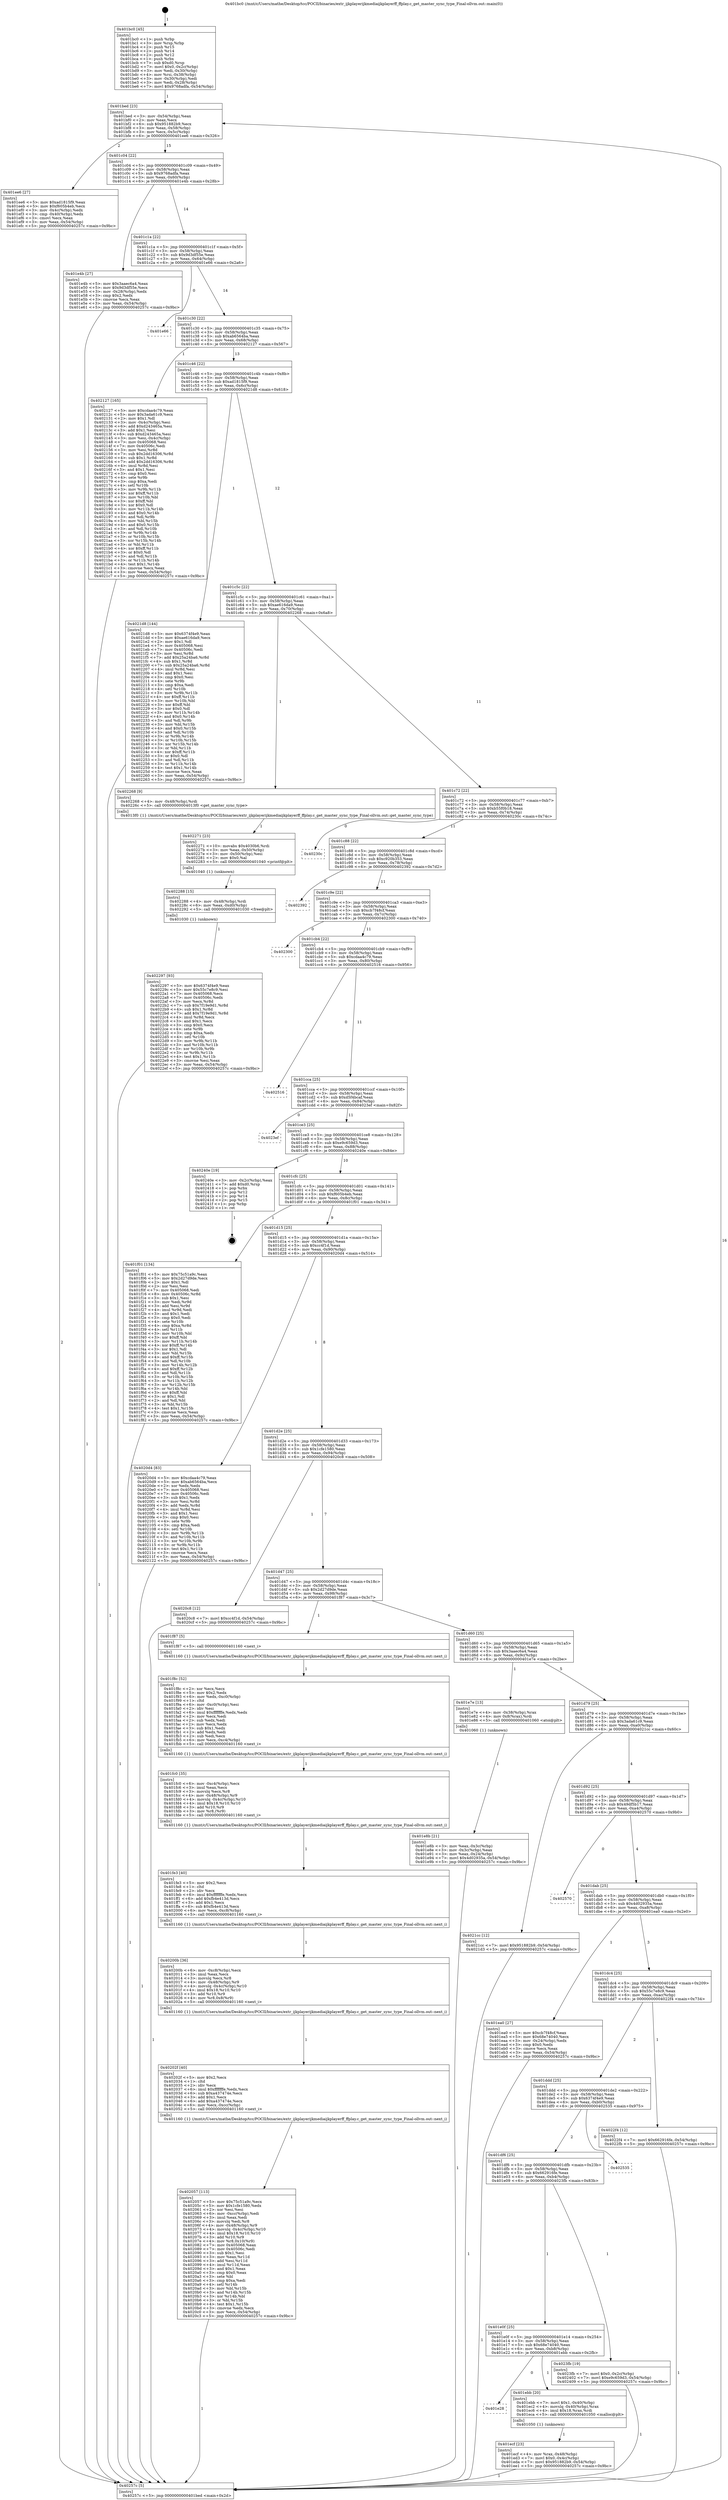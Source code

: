 digraph "0x401bc0" {
  label = "0x401bc0 (/mnt/c/Users/mathe/Desktop/tcc/POCII/binaries/extr_ijkplayerijkmediaijkplayerff_ffplay.c_get_master_sync_type_Final-ollvm.out::main(0))"
  labelloc = "t"
  node[shape=record]

  Entry [label="",width=0.3,height=0.3,shape=circle,fillcolor=black,style=filled]
  "0x401bed" [label="{
     0x401bed [23]\l
     | [instrs]\l
     &nbsp;&nbsp;0x401bed \<+3\>: mov -0x54(%rbp),%eax\l
     &nbsp;&nbsp;0x401bf0 \<+2\>: mov %eax,%ecx\l
     &nbsp;&nbsp;0x401bf2 \<+6\>: sub $0x951882b9,%ecx\l
     &nbsp;&nbsp;0x401bf8 \<+3\>: mov %eax,-0x58(%rbp)\l
     &nbsp;&nbsp;0x401bfb \<+3\>: mov %ecx,-0x5c(%rbp)\l
     &nbsp;&nbsp;0x401bfe \<+6\>: je 0000000000401ee6 \<main+0x326\>\l
  }"]
  "0x401ee6" [label="{
     0x401ee6 [27]\l
     | [instrs]\l
     &nbsp;&nbsp;0x401ee6 \<+5\>: mov $0xad1815f9,%eax\l
     &nbsp;&nbsp;0x401eeb \<+5\>: mov $0xf605b4eb,%ecx\l
     &nbsp;&nbsp;0x401ef0 \<+3\>: mov -0x4c(%rbp),%edx\l
     &nbsp;&nbsp;0x401ef3 \<+3\>: cmp -0x40(%rbp),%edx\l
     &nbsp;&nbsp;0x401ef6 \<+3\>: cmovl %ecx,%eax\l
     &nbsp;&nbsp;0x401ef9 \<+3\>: mov %eax,-0x54(%rbp)\l
     &nbsp;&nbsp;0x401efc \<+5\>: jmp 000000000040257c \<main+0x9bc\>\l
  }"]
  "0x401c04" [label="{
     0x401c04 [22]\l
     | [instrs]\l
     &nbsp;&nbsp;0x401c04 \<+5\>: jmp 0000000000401c09 \<main+0x49\>\l
     &nbsp;&nbsp;0x401c09 \<+3\>: mov -0x58(%rbp),%eax\l
     &nbsp;&nbsp;0x401c0c \<+5\>: sub $0x9768adfa,%eax\l
     &nbsp;&nbsp;0x401c11 \<+3\>: mov %eax,-0x60(%rbp)\l
     &nbsp;&nbsp;0x401c14 \<+6\>: je 0000000000401e4b \<main+0x28b\>\l
  }"]
  Exit [label="",width=0.3,height=0.3,shape=circle,fillcolor=black,style=filled,peripheries=2]
  "0x401e4b" [label="{
     0x401e4b [27]\l
     | [instrs]\l
     &nbsp;&nbsp;0x401e4b \<+5\>: mov $0x3aaec6a4,%eax\l
     &nbsp;&nbsp;0x401e50 \<+5\>: mov $0x9d3df55e,%ecx\l
     &nbsp;&nbsp;0x401e55 \<+3\>: mov -0x28(%rbp),%edx\l
     &nbsp;&nbsp;0x401e58 \<+3\>: cmp $0x2,%edx\l
     &nbsp;&nbsp;0x401e5b \<+3\>: cmovne %ecx,%eax\l
     &nbsp;&nbsp;0x401e5e \<+3\>: mov %eax,-0x54(%rbp)\l
     &nbsp;&nbsp;0x401e61 \<+5\>: jmp 000000000040257c \<main+0x9bc\>\l
  }"]
  "0x401c1a" [label="{
     0x401c1a [22]\l
     | [instrs]\l
     &nbsp;&nbsp;0x401c1a \<+5\>: jmp 0000000000401c1f \<main+0x5f\>\l
     &nbsp;&nbsp;0x401c1f \<+3\>: mov -0x58(%rbp),%eax\l
     &nbsp;&nbsp;0x401c22 \<+5\>: sub $0x9d3df55e,%eax\l
     &nbsp;&nbsp;0x401c27 \<+3\>: mov %eax,-0x64(%rbp)\l
     &nbsp;&nbsp;0x401c2a \<+6\>: je 0000000000401e66 \<main+0x2a6\>\l
  }"]
  "0x40257c" [label="{
     0x40257c [5]\l
     | [instrs]\l
     &nbsp;&nbsp;0x40257c \<+5\>: jmp 0000000000401bed \<main+0x2d\>\l
  }"]
  "0x401bc0" [label="{
     0x401bc0 [45]\l
     | [instrs]\l
     &nbsp;&nbsp;0x401bc0 \<+1\>: push %rbp\l
     &nbsp;&nbsp;0x401bc1 \<+3\>: mov %rsp,%rbp\l
     &nbsp;&nbsp;0x401bc4 \<+2\>: push %r15\l
     &nbsp;&nbsp;0x401bc6 \<+2\>: push %r14\l
     &nbsp;&nbsp;0x401bc8 \<+2\>: push %r12\l
     &nbsp;&nbsp;0x401bca \<+1\>: push %rbx\l
     &nbsp;&nbsp;0x401bcb \<+7\>: sub $0xd0,%rsp\l
     &nbsp;&nbsp;0x401bd2 \<+7\>: movl $0x0,-0x2c(%rbp)\l
     &nbsp;&nbsp;0x401bd9 \<+3\>: mov %edi,-0x30(%rbp)\l
     &nbsp;&nbsp;0x401bdc \<+4\>: mov %rsi,-0x38(%rbp)\l
     &nbsp;&nbsp;0x401be0 \<+3\>: mov -0x30(%rbp),%edi\l
     &nbsp;&nbsp;0x401be3 \<+3\>: mov %edi,-0x28(%rbp)\l
     &nbsp;&nbsp;0x401be6 \<+7\>: movl $0x9768adfa,-0x54(%rbp)\l
  }"]
  "0x402297" [label="{
     0x402297 [93]\l
     | [instrs]\l
     &nbsp;&nbsp;0x402297 \<+5\>: mov $0x6374f4e9,%eax\l
     &nbsp;&nbsp;0x40229c \<+5\>: mov $0x55c7e8c9,%esi\l
     &nbsp;&nbsp;0x4022a1 \<+7\>: mov 0x405068,%ecx\l
     &nbsp;&nbsp;0x4022a8 \<+7\>: mov 0x40506c,%edx\l
     &nbsp;&nbsp;0x4022af \<+3\>: mov %ecx,%r8d\l
     &nbsp;&nbsp;0x4022b2 \<+7\>: sub $0x7f19e9d1,%r8d\l
     &nbsp;&nbsp;0x4022b9 \<+4\>: sub $0x1,%r8d\l
     &nbsp;&nbsp;0x4022bd \<+7\>: add $0x7f19e9d1,%r8d\l
     &nbsp;&nbsp;0x4022c4 \<+4\>: imul %r8d,%ecx\l
     &nbsp;&nbsp;0x4022c8 \<+3\>: and $0x1,%ecx\l
     &nbsp;&nbsp;0x4022cb \<+3\>: cmp $0x0,%ecx\l
     &nbsp;&nbsp;0x4022ce \<+4\>: sete %r9b\l
     &nbsp;&nbsp;0x4022d2 \<+3\>: cmp $0xa,%edx\l
     &nbsp;&nbsp;0x4022d5 \<+4\>: setl %r10b\l
     &nbsp;&nbsp;0x4022d9 \<+3\>: mov %r9b,%r11b\l
     &nbsp;&nbsp;0x4022dc \<+3\>: and %r10b,%r11b\l
     &nbsp;&nbsp;0x4022df \<+3\>: xor %r10b,%r9b\l
     &nbsp;&nbsp;0x4022e2 \<+3\>: or %r9b,%r11b\l
     &nbsp;&nbsp;0x4022e5 \<+4\>: test $0x1,%r11b\l
     &nbsp;&nbsp;0x4022e9 \<+3\>: cmovne %esi,%eax\l
     &nbsp;&nbsp;0x4022ec \<+3\>: mov %eax,-0x54(%rbp)\l
     &nbsp;&nbsp;0x4022ef \<+5\>: jmp 000000000040257c \<main+0x9bc\>\l
  }"]
  "0x401e66" [label="{
     0x401e66\l
  }", style=dashed]
  "0x401c30" [label="{
     0x401c30 [22]\l
     | [instrs]\l
     &nbsp;&nbsp;0x401c30 \<+5\>: jmp 0000000000401c35 \<main+0x75\>\l
     &nbsp;&nbsp;0x401c35 \<+3\>: mov -0x58(%rbp),%eax\l
     &nbsp;&nbsp;0x401c38 \<+5\>: sub $0xab6564ba,%eax\l
     &nbsp;&nbsp;0x401c3d \<+3\>: mov %eax,-0x68(%rbp)\l
     &nbsp;&nbsp;0x401c40 \<+6\>: je 0000000000402127 \<main+0x567\>\l
  }"]
  "0x402288" [label="{
     0x402288 [15]\l
     | [instrs]\l
     &nbsp;&nbsp;0x402288 \<+4\>: mov -0x48(%rbp),%rdi\l
     &nbsp;&nbsp;0x40228c \<+6\>: mov %eax,-0xd0(%rbp)\l
     &nbsp;&nbsp;0x402292 \<+5\>: call 0000000000401030 \<free@plt\>\l
     | [calls]\l
     &nbsp;&nbsp;0x401030 \{1\} (unknown)\l
  }"]
  "0x402127" [label="{
     0x402127 [165]\l
     | [instrs]\l
     &nbsp;&nbsp;0x402127 \<+5\>: mov $0xcdaa4c79,%eax\l
     &nbsp;&nbsp;0x40212c \<+5\>: mov $0x3ada61c9,%ecx\l
     &nbsp;&nbsp;0x402131 \<+2\>: mov $0x1,%dl\l
     &nbsp;&nbsp;0x402133 \<+3\>: mov -0x4c(%rbp),%esi\l
     &nbsp;&nbsp;0x402136 \<+6\>: add $0xd243465a,%esi\l
     &nbsp;&nbsp;0x40213c \<+3\>: add $0x1,%esi\l
     &nbsp;&nbsp;0x40213f \<+6\>: sub $0xd243465a,%esi\l
     &nbsp;&nbsp;0x402145 \<+3\>: mov %esi,-0x4c(%rbp)\l
     &nbsp;&nbsp;0x402148 \<+7\>: mov 0x405068,%esi\l
     &nbsp;&nbsp;0x40214f \<+7\>: mov 0x40506c,%edi\l
     &nbsp;&nbsp;0x402156 \<+3\>: mov %esi,%r8d\l
     &nbsp;&nbsp;0x402159 \<+7\>: sub $0x2dd16306,%r8d\l
     &nbsp;&nbsp;0x402160 \<+4\>: sub $0x1,%r8d\l
     &nbsp;&nbsp;0x402164 \<+7\>: add $0x2dd16306,%r8d\l
     &nbsp;&nbsp;0x40216b \<+4\>: imul %r8d,%esi\l
     &nbsp;&nbsp;0x40216f \<+3\>: and $0x1,%esi\l
     &nbsp;&nbsp;0x402172 \<+3\>: cmp $0x0,%esi\l
     &nbsp;&nbsp;0x402175 \<+4\>: sete %r9b\l
     &nbsp;&nbsp;0x402179 \<+3\>: cmp $0xa,%edi\l
     &nbsp;&nbsp;0x40217c \<+4\>: setl %r10b\l
     &nbsp;&nbsp;0x402180 \<+3\>: mov %r9b,%r11b\l
     &nbsp;&nbsp;0x402183 \<+4\>: xor $0xff,%r11b\l
     &nbsp;&nbsp;0x402187 \<+3\>: mov %r10b,%bl\l
     &nbsp;&nbsp;0x40218a \<+3\>: xor $0xff,%bl\l
     &nbsp;&nbsp;0x40218d \<+3\>: xor $0x0,%dl\l
     &nbsp;&nbsp;0x402190 \<+3\>: mov %r11b,%r14b\l
     &nbsp;&nbsp;0x402193 \<+4\>: and $0x0,%r14b\l
     &nbsp;&nbsp;0x402197 \<+3\>: and %dl,%r9b\l
     &nbsp;&nbsp;0x40219a \<+3\>: mov %bl,%r15b\l
     &nbsp;&nbsp;0x40219d \<+4\>: and $0x0,%r15b\l
     &nbsp;&nbsp;0x4021a1 \<+3\>: and %dl,%r10b\l
     &nbsp;&nbsp;0x4021a4 \<+3\>: or %r9b,%r14b\l
     &nbsp;&nbsp;0x4021a7 \<+3\>: or %r10b,%r15b\l
     &nbsp;&nbsp;0x4021aa \<+3\>: xor %r15b,%r14b\l
     &nbsp;&nbsp;0x4021ad \<+3\>: or %bl,%r11b\l
     &nbsp;&nbsp;0x4021b0 \<+4\>: xor $0xff,%r11b\l
     &nbsp;&nbsp;0x4021b4 \<+3\>: or $0x0,%dl\l
     &nbsp;&nbsp;0x4021b7 \<+3\>: and %dl,%r11b\l
     &nbsp;&nbsp;0x4021ba \<+3\>: or %r11b,%r14b\l
     &nbsp;&nbsp;0x4021bd \<+4\>: test $0x1,%r14b\l
     &nbsp;&nbsp;0x4021c1 \<+3\>: cmovne %ecx,%eax\l
     &nbsp;&nbsp;0x4021c4 \<+3\>: mov %eax,-0x54(%rbp)\l
     &nbsp;&nbsp;0x4021c7 \<+5\>: jmp 000000000040257c \<main+0x9bc\>\l
  }"]
  "0x401c46" [label="{
     0x401c46 [22]\l
     | [instrs]\l
     &nbsp;&nbsp;0x401c46 \<+5\>: jmp 0000000000401c4b \<main+0x8b\>\l
     &nbsp;&nbsp;0x401c4b \<+3\>: mov -0x58(%rbp),%eax\l
     &nbsp;&nbsp;0x401c4e \<+5\>: sub $0xad1815f9,%eax\l
     &nbsp;&nbsp;0x401c53 \<+3\>: mov %eax,-0x6c(%rbp)\l
     &nbsp;&nbsp;0x401c56 \<+6\>: je 00000000004021d8 \<main+0x618\>\l
  }"]
  "0x402271" [label="{
     0x402271 [23]\l
     | [instrs]\l
     &nbsp;&nbsp;0x402271 \<+10\>: movabs $0x4030b6,%rdi\l
     &nbsp;&nbsp;0x40227b \<+3\>: mov %eax,-0x50(%rbp)\l
     &nbsp;&nbsp;0x40227e \<+3\>: mov -0x50(%rbp),%esi\l
     &nbsp;&nbsp;0x402281 \<+2\>: mov $0x0,%al\l
     &nbsp;&nbsp;0x402283 \<+5\>: call 0000000000401040 \<printf@plt\>\l
     | [calls]\l
     &nbsp;&nbsp;0x401040 \{1\} (unknown)\l
  }"]
  "0x4021d8" [label="{
     0x4021d8 [144]\l
     | [instrs]\l
     &nbsp;&nbsp;0x4021d8 \<+5\>: mov $0x6374f4e9,%eax\l
     &nbsp;&nbsp;0x4021dd \<+5\>: mov $0xae616da9,%ecx\l
     &nbsp;&nbsp;0x4021e2 \<+2\>: mov $0x1,%dl\l
     &nbsp;&nbsp;0x4021e4 \<+7\>: mov 0x405068,%esi\l
     &nbsp;&nbsp;0x4021eb \<+7\>: mov 0x40506c,%edi\l
     &nbsp;&nbsp;0x4021f2 \<+3\>: mov %esi,%r8d\l
     &nbsp;&nbsp;0x4021f5 \<+7\>: add $0x25a24ba6,%r8d\l
     &nbsp;&nbsp;0x4021fc \<+4\>: sub $0x1,%r8d\l
     &nbsp;&nbsp;0x402200 \<+7\>: sub $0x25a24ba6,%r8d\l
     &nbsp;&nbsp;0x402207 \<+4\>: imul %r8d,%esi\l
     &nbsp;&nbsp;0x40220b \<+3\>: and $0x1,%esi\l
     &nbsp;&nbsp;0x40220e \<+3\>: cmp $0x0,%esi\l
     &nbsp;&nbsp;0x402211 \<+4\>: sete %r9b\l
     &nbsp;&nbsp;0x402215 \<+3\>: cmp $0xa,%edi\l
     &nbsp;&nbsp;0x402218 \<+4\>: setl %r10b\l
     &nbsp;&nbsp;0x40221c \<+3\>: mov %r9b,%r11b\l
     &nbsp;&nbsp;0x40221f \<+4\>: xor $0xff,%r11b\l
     &nbsp;&nbsp;0x402223 \<+3\>: mov %r10b,%bl\l
     &nbsp;&nbsp;0x402226 \<+3\>: xor $0xff,%bl\l
     &nbsp;&nbsp;0x402229 \<+3\>: xor $0x0,%dl\l
     &nbsp;&nbsp;0x40222c \<+3\>: mov %r11b,%r14b\l
     &nbsp;&nbsp;0x40222f \<+4\>: and $0x0,%r14b\l
     &nbsp;&nbsp;0x402233 \<+3\>: and %dl,%r9b\l
     &nbsp;&nbsp;0x402236 \<+3\>: mov %bl,%r15b\l
     &nbsp;&nbsp;0x402239 \<+4\>: and $0x0,%r15b\l
     &nbsp;&nbsp;0x40223d \<+3\>: and %dl,%r10b\l
     &nbsp;&nbsp;0x402240 \<+3\>: or %r9b,%r14b\l
     &nbsp;&nbsp;0x402243 \<+3\>: or %r10b,%r15b\l
     &nbsp;&nbsp;0x402246 \<+3\>: xor %r15b,%r14b\l
     &nbsp;&nbsp;0x402249 \<+3\>: or %bl,%r11b\l
     &nbsp;&nbsp;0x40224c \<+4\>: xor $0xff,%r11b\l
     &nbsp;&nbsp;0x402250 \<+3\>: or $0x0,%dl\l
     &nbsp;&nbsp;0x402253 \<+3\>: and %dl,%r11b\l
     &nbsp;&nbsp;0x402256 \<+3\>: or %r11b,%r14b\l
     &nbsp;&nbsp;0x402259 \<+4\>: test $0x1,%r14b\l
     &nbsp;&nbsp;0x40225d \<+3\>: cmovne %ecx,%eax\l
     &nbsp;&nbsp;0x402260 \<+3\>: mov %eax,-0x54(%rbp)\l
     &nbsp;&nbsp;0x402263 \<+5\>: jmp 000000000040257c \<main+0x9bc\>\l
  }"]
  "0x401c5c" [label="{
     0x401c5c [22]\l
     | [instrs]\l
     &nbsp;&nbsp;0x401c5c \<+5\>: jmp 0000000000401c61 \<main+0xa1\>\l
     &nbsp;&nbsp;0x401c61 \<+3\>: mov -0x58(%rbp),%eax\l
     &nbsp;&nbsp;0x401c64 \<+5\>: sub $0xae616da9,%eax\l
     &nbsp;&nbsp;0x401c69 \<+3\>: mov %eax,-0x70(%rbp)\l
     &nbsp;&nbsp;0x401c6c \<+6\>: je 0000000000402268 \<main+0x6a8\>\l
  }"]
  "0x402057" [label="{
     0x402057 [113]\l
     | [instrs]\l
     &nbsp;&nbsp;0x402057 \<+5\>: mov $0x75c51a9c,%ecx\l
     &nbsp;&nbsp;0x40205c \<+5\>: mov $0x1cfe1580,%edx\l
     &nbsp;&nbsp;0x402061 \<+2\>: xor %esi,%esi\l
     &nbsp;&nbsp;0x402063 \<+6\>: mov -0xcc(%rbp),%edi\l
     &nbsp;&nbsp;0x402069 \<+3\>: imul %eax,%edi\l
     &nbsp;&nbsp;0x40206c \<+3\>: movslq %edi,%r8\l
     &nbsp;&nbsp;0x40206f \<+4\>: mov -0x48(%rbp),%r9\l
     &nbsp;&nbsp;0x402073 \<+4\>: movslq -0x4c(%rbp),%r10\l
     &nbsp;&nbsp;0x402077 \<+4\>: imul $0x18,%r10,%r10\l
     &nbsp;&nbsp;0x40207b \<+3\>: add %r10,%r9\l
     &nbsp;&nbsp;0x40207e \<+4\>: mov %r8,0x10(%r9)\l
     &nbsp;&nbsp;0x402082 \<+7\>: mov 0x405068,%eax\l
     &nbsp;&nbsp;0x402089 \<+7\>: mov 0x40506c,%edi\l
     &nbsp;&nbsp;0x402090 \<+3\>: sub $0x1,%esi\l
     &nbsp;&nbsp;0x402093 \<+3\>: mov %eax,%r11d\l
     &nbsp;&nbsp;0x402096 \<+3\>: add %esi,%r11d\l
     &nbsp;&nbsp;0x402099 \<+4\>: imul %r11d,%eax\l
     &nbsp;&nbsp;0x40209d \<+3\>: and $0x1,%eax\l
     &nbsp;&nbsp;0x4020a0 \<+3\>: cmp $0x0,%eax\l
     &nbsp;&nbsp;0x4020a3 \<+3\>: sete %bl\l
     &nbsp;&nbsp;0x4020a6 \<+3\>: cmp $0xa,%edi\l
     &nbsp;&nbsp;0x4020a9 \<+4\>: setl %r14b\l
     &nbsp;&nbsp;0x4020ad \<+3\>: mov %bl,%r15b\l
     &nbsp;&nbsp;0x4020b0 \<+3\>: and %r14b,%r15b\l
     &nbsp;&nbsp;0x4020b3 \<+3\>: xor %r14b,%bl\l
     &nbsp;&nbsp;0x4020b6 \<+3\>: or %bl,%r15b\l
     &nbsp;&nbsp;0x4020b9 \<+4\>: test $0x1,%r15b\l
     &nbsp;&nbsp;0x4020bd \<+3\>: cmovne %edx,%ecx\l
     &nbsp;&nbsp;0x4020c0 \<+3\>: mov %ecx,-0x54(%rbp)\l
     &nbsp;&nbsp;0x4020c3 \<+5\>: jmp 000000000040257c \<main+0x9bc\>\l
  }"]
  "0x402268" [label="{
     0x402268 [9]\l
     | [instrs]\l
     &nbsp;&nbsp;0x402268 \<+4\>: mov -0x48(%rbp),%rdi\l
     &nbsp;&nbsp;0x40226c \<+5\>: call 00000000004013f0 \<get_master_sync_type\>\l
     | [calls]\l
     &nbsp;&nbsp;0x4013f0 \{1\} (/mnt/c/Users/mathe/Desktop/tcc/POCII/binaries/extr_ijkplayerijkmediaijkplayerff_ffplay.c_get_master_sync_type_Final-ollvm.out::get_master_sync_type)\l
  }"]
  "0x401c72" [label="{
     0x401c72 [22]\l
     | [instrs]\l
     &nbsp;&nbsp;0x401c72 \<+5\>: jmp 0000000000401c77 \<main+0xb7\>\l
     &nbsp;&nbsp;0x401c77 \<+3\>: mov -0x58(%rbp),%eax\l
     &nbsp;&nbsp;0x401c7a \<+5\>: sub $0xb55f0b18,%eax\l
     &nbsp;&nbsp;0x401c7f \<+3\>: mov %eax,-0x74(%rbp)\l
     &nbsp;&nbsp;0x401c82 \<+6\>: je 000000000040230c \<main+0x74c\>\l
  }"]
  "0x40202f" [label="{
     0x40202f [40]\l
     | [instrs]\l
     &nbsp;&nbsp;0x40202f \<+5\>: mov $0x2,%ecx\l
     &nbsp;&nbsp;0x402034 \<+1\>: cltd\l
     &nbsp;&nbsp;0x402035 \<+2\>: idiv %ecx\l
     &nbsp;&nbsp;0x402037 \<+6\>: imul $0xfffffffe,%edx,%ecx\l
     &nbsp;&nbsp;0x40203d \<+6\>: sub $0xa437474e,%ecx\l
     &nbsp;&nbsp;0x402043 \<+3\>: add $0x1,%ecx\l
     &nbsp;&nbsp;0x402046 \<+6\>: add $0xa437474e,%ecx\l
     &nbsp;&nbsp;0x40204c \<+6\>: mov %ecx,-0xcc(%rbp)\l
     &nbsp;&nbsp;0x402052 \<+5\>: call 0000000000401160 \<next_i\>\l
     | [calls]\l
     &nbsp;&nbsp;0x401160 \{1\} (/mnt/c/Users/mathe/Desktop/tcc/POCII/binaries/extr_ijkplayerijkmediaijkplayerff_ffplay.c_get_master_sync_type_Final-ollvm.out::next_i)\l
  }"]
  "0x40230c" [label="{
     0x40230c\l
  }", style=dashed]
  "0x401c88" [label="{
     0x401c88 [22]\l
     | [instrs]\l
     &nbsp;&nbsp;0x401c88 \<+5\>: jmp 0000000000401c8d \<main+0xcd\>\l
     &nbsp;&nbsp;0x401c8d \<+3\>: mov -0x58(%rbp),%eax\l
     &nbsp;&nbsp;0x401c90 \<+5\>: sub $0xc920b353,%eax\l
     &nbsp;&nbsp;0x401c95 \<+3\>: mov %eax,-0x78(%rbp)\l
     &nbsp;&nbsp;0x401c98 \<+6\>: je 0000000000402392 \<main+0x7d2\>\l
  }"]
  "0x40200b" [label="{
     0x40200b [36]\l
     | [instrs]\l
     &nbsp;&nbsp;0x40200b \<+6\>: mov -0xc8(%rbp),%ecx\l
     &nbsp;&nbsp;0x402011 \<+3\>: imul %eax,%ecx\l
     &nbsp;&nbsp;0x402014 \<+3\>: movslq %ecx,%r8\l
     &nbsp;&nbsp;0x402017 \<+4\>: mov -0x48(%rbp),%r9\l
     &nbsp;&nbsp;0x40201b \<+4\>: movslq -0x4c(%rbp),%r10\l
     &nbsp;&nbsp;0x40201f \<+4\>: imul $0x18,%r10,%r10\l
     &nbsp;&nbsp;0x402023 \<+3\>: add %r10,%r9\l
     &nbsp;&nbsp;0x402026 \<+4\>: mov %r8,0x8(%r9)\l
     &nbsp;&nbsp;0x40202a \<+5\>: call 0000000000401160 \<next_i\>\l
     | [calls]\l
     &nbsp;&nbsp;0x401160 \{1\} (/mnt/c/Users/mathe/Desktop/tcc/POCII/binaries/extr_ijkplayerijkmediaijkplayerff_ffplay.c_get_master_sync_type_Final-ollvm.out::next_i)\l
  }"]
  "0x402392" [label="{
     0x402392\l
  }", style=dashed]
  "0x401c9e" [label="{
     0x401c9e [22]\l
     | [instrs]\l
     &nbsp;&nbsp;0x401c9e \<+5\>: jmp 0000000000401ca3 \<main+0xe3\>\l
     &nbsp;&nbsp;0x401ca3 \<+3\>: mov -0x58(%rbp),%eax\l
     &nbsp;&nbsp;0x401ca6 \<+5\>: sub $0xcb7f48cf,%eax\l
     &nbsp;&nbsp;0x401cab \<+3\>: mov %eax,-0x7c(%rbp)\l
     &nbsp;&nbsp;0x401cae \<+6\>: je 0000000000402300 \<main+0x740\>\l
  }"]
  "0x401fe3" [label="{
     0x401fe3 [40]\l
     | [instrs]\l
     &nbsp;&nbsp;0x401fe3 \<+5\>: mov $0x2,%ecx\l
     &nbsp;&nbsp;0x401fe8 \<+1\>: cltd\l
     &nbsp;&nbsp;0x401fe9 \<+2\>: idiv %ecx\l
     &nbsp;&nbsp;0x401feb \<+6\>: imul $0xfffffffe,%edx,%ecx\l
     &nbsp;&nbsp;0x401ff1 \<+6\>: add $0xfb4e413d,%ecx\l
     &nbsp;&nbsp;0x401ff7 \<+3\>: add $0x1,%ecx\l
     &nbsp;&nbsp;0x401ffa \<+6\>: sub $0xfb4e413d,%ecx\l
     &nbsp;&nbsp;0x402000 \<+6\>: mov %ecx,-0xc8(%rbp)\l
     &nbsp;&nbsp;0x402006 \<+5\>: call 0000000000401160 \<next_i\>\l
     | [calls]\l
     &nbsp;&nbsp;0x401160 \{1\} (/mnt/c/Users/mathe/Desktop/tcc/POCII/binaries/extr_ijkplayerijkmediaijkplayerff_ffplay.c_get_master_sync_type_Final-ollvm.out::next_i)\l
  }"]
  "0x402300" [label="{
     0x402300\l
  }", style=dashed]
  "0x401cb4" [label="{
     0x401cb4 [22]\l
     | [instrs]\l
     &nbsp;&nbsp;0x401cb4 \<+5\>: jmp 0000000000401cb9 \<main+0xf9\>\l
     &nbsp;&nbsp;0x401cb9 \<+3\>: mov -0x58(%rbp),%eax\l
     &nbsp;&nbsp;0x401cbc \<+5\>: sub $0xcdaa4c79,%eax\l
     &nbsp;&nbsp;0x401cc1 \<+3\>: mov %eax,-0x80(%rbp)\l
     &nbsp;&nbsp;0x401cc4 \<+6\>: je 0000000000402516 \<main+0x956\>\l
  }"]
  "0x401fc0" [label="{
     0x401fc0 [35]\l
     | [instrs]\l
     &nbsp;&nbsp;0x401fc0 \<+6\>: mov -0xc4(%rbp),%ecx\l
     &nbsp;&nbsp;0x401fc6 \<+3\>: imul %eax,%ecx\l
     &nbsp;&nbsp;0x401fc9 \<+3\>: movslq %ecx,%r8\l
     &nbsp;&nbsp;0x401fcc \<+4\>: mov -0x48(%rbp),%r9\l
     &nbsp;&nbsp;0x401fd0 \<+4\>: movslq -0x4c(%rbp),%r10\l
     &nbsp;&nbsp;0x401fd4 \<+4\>: imul $0x18,%r10,%r10\l
     &nbsp;&nbsp;0x401fd8 \<+3\>: add %r10,%r9\l
     &nbsp;&nbsp;0x401fdb \<+3\>: mov %r8,(%r9)\l
     &nbsp;&nbsp;0x401fde \<+5\>: call 0000000000401160 \<next_i\>\l
     | [calls]\l
     &nbsp;&nbsp;0x401160 \{1\} (/mnt/c/Users/mathe/Desktop/tcc/POCII/binaries/extr_ijkplayerijkmediaijkplayerff_ffplay.c_get_master_sync_type_Final-ollvm.out::next_i)\l
  }"]
  "0x402516" [label="{
     0x402516\l
  }", style=dashed]
  "0x401cca" [label="{
     0x401cca [25]\l
     | [instrs]\l
     &nbsp;&nbsp;0x401cca \<+5\>: jmp 0000000000401ccf \<main+0x10f\>\l
     &nbsp;&nbsp;0x401ccf \<+3\>: mov -0x58(%rbp),%eax\l
     &nbsp;&nbsp;0x401cd2 \<+5\>: sub $0xd5f4bcaf,%eax\l
     &nbsp;&nbsp;0x401cd7 \<+6\>: mov %eax,-0x84(%rbp)\l
     &nbsp;&nbsp;0x401cdd \<+6\>: je 00000000004023ef \<main+0x82f\>\l
  }"]
  "0x401f8c" [label="{
     0x401f8c [52]\l
     | [instrs]\l
     &nbsp;&nbsp;0x401f8c \<+2\>: xor %ecx,%ecx\l
     &nbsp;&nbsp;0x401f8e \<+5\>: mov $0x2,%edx\l
     &nbsp;&nbsp;0x401f93 \<+6\>: mov %edx,-0xc0(%rbp)\l
     &nbsp;&nbsp;0x401f99 \<+1\>: cltd\l
     &nbsp;&nbsp;0x401f9a \<+6\>: mov -0xc0(%rbp),%esi\l
     &nbsp;&nbsp;0x401fa0 \<+2\>: idiv %esi\l
     &nbsp;&nbsp;0x401fa2 \<+6\>: imul $0xfffffffe,%edx,%edx\l
     &nbsp;&nbsp;0x401fa8 \<+2\>: mov %ecx,%edi\l
     &nbsp;&nbsp;0x401faa \<+2\>: sub %edx,%edi\l
     &nbsp;&nbsp;0x401fac \<+2\>: mov %ecx,%edx\l
     &nbsp;&nbsp;0x401fae \<+3\>: sub $0x1,%edx\l
     &nbsp;&nbsp;0x401fb1 \<+2\>: add %edx,%edi\l
     &nbsp;&nbsp;0x401fb3 \<+2\>: sub %edi,%ecx\l
     &nbsp;&nbsp;0x401fb5 \<+6\>: mov %ecx,-0xc4(%rbp)\l
     &nbsp;&nbsp;0x401fbb \<+5\>: call 0000000000401160 \<next_i\>\l
     | [calls]\l
     &nbsp;&nbsp;0x401160 \{1\} (/mnt/c/Users/mathe/Desktop/tcc/POCII/binaries/extr_ijkplayerijkmediaijkplayerff_ffplay.c_get_master_sync_type_Final-ollvm.out::next_i)\l
  }"]
  "0x4023ef" [label="{
     0x4023ef\l
  }", style=dashed]
  "0x401ce3" [label="{
     0x401ce3 [25]\l
     | [instrs]\l
     &nbsp;&nbsp;0x401ce3 \<+5\>: jmp 0000000000401ce8 \<main+0x128\>\l
     &nbsp;&nbsp;0x401ce8 \<+3\>: mov -0x58(%rbp),%eax\l
     &nbsp;&nbsp;0x401ceb \<+5\>: sub $0xe9c659d3,%eax\l
     &nbsp;&nbsp;0x401cf0 \<+6\>: mov %eax,-0x88(%rbp)\l
     &nbsp;&nbsp;0x401cf6 \<+6\>: je 000000000040240e \<main+0x84e\>\l
  }"]
  "0x401ecf" [label="{
     0x401ecf [23]\l
     | [instrs]\l
     &nbsp;&nbsp;0x401ecf \<+4\>: mov %rax,-0x48(%rbp)\l
     &nbsp;&nbsp;0x401ed3 \<+7\>: movl $0x0,-0x4c(%rbp)\l
     &nbsp;&nbsp;0x401eda \<+7\>: movl $0x951882b9,-0x54(%rbp)\l
     &nbsp;&nbsp;0x401ee1 \<+5\>: jmp 000000000040257c \<main+0x9bc\>\l
  }"]
  "0x40240e" [label="{
     0x40240e [19]\l
     | [instrs]\l
     &nbsp;&nbsp;0x40240e \<+3\>: mov -0x2c(%rbp),%eax\l
     &nbsp;&nbsp;0x402411 \<+7\>: add $0xd0,%rsp\l
     &nbsp;&nbsp;0x402418 \<+1\>: pop %rbx\l
     &nbsp;&nbsp;0x402419 \<+2\>: pop %r12\l
     &nbsp;&nbsp;0x40241b \<+2\>: pop %r14\l
     &nbsp;&nbsp;0x40241d \<+2\>: pop %r15\l
     &nbsp;&nbsp;0x40241f \<+1\>: pop %rbp\l
     &nbsp;&nbsp;0x402420 \<+1\>: ret\l
  }"]
  "0x401cfc" [label="{
     0x401cfc [25]\l
     | [instrs]\l
     &nbsp;&nbsp;0x401cfc \<+5\>: jmp 0000000000401d01 \<main+0x141\>\l
     &nbsp;&nbsp;0x401d01 \<+3\>: mov -0x58(%rbp),%eax\l
     &nbsp;&nbsp;0x401d04 \<+5\>: sub $0xf605b4eb,%eax\l
     &nbsp;&nbsp;0x401d09 \<+6\>: mov %eax,-0x8c(%rbp)\l
     &nbsp;&nbsp;0x401d0f \<+6\>: je 0000000000401f01 \<main+0x341\>\l
  }"]
  "0x401e28" [label="{
     0x401e28\l
  }", style=dashed]
  "0x401f01" [label="{
     0x401f01 [134]\l
     | [instrs]\l
     &nbsp;&nbsp;0x401f01 \<+5\>: mov $0x75c51a9c,%eax\l
     &nbsp;&nbsp;0x401f06 \<+5\>: mov $0x2d27d9de,%ecx\l
     &nbsp;&nbsp;0x401f0b \<+2\>: mov $0x1,%dl\l
     &nbsp;&nbsp;0x401f0d \<+2\>: xor %esi,%esi\l
     &nbsp;&nbsp;0x401f0f \<+7\>: mov 0x405068,%edi\l
     &nbsp;&nbsp;0x401f16 \<+8\>: mov 0x40506c,%r8d\l
     &nbsp;&nbsp;0x401f1e \<+3\>: sub $0x1,%esi\l
     &nbsp;&nbsp;0x401f21 \<+3\>: mov %edi,%r9d\l
     &nbsp;&nbsp;0x401f24 \<+3\>: add %esi,%r9d\l
     &nbsp;&nbsp;0x401f27 \<+4\>: imul %r9d,%edi\l
     &nbsp;&nbsp;0x401f2b \<+3\>: and $0x1,%edi\l
     &nbsp;&nbsp;0x401f2e \<+3\>: cmp $0x0,%edi\l
     &nbsp;&nbsp;0x401f31 \<+4\>: sete %r10b\l
     &nbsp;&nbsp;0x401f35 \<+4\>: cmp $0xa,%r8d\l
     &nbsp;&nbsp;0x401f39 \<+4\>: setl %r11b\l
     &nbsp;&nbsp;0x401f3d \<+3\>: mov %r10b,%bl\l
     &nbsp;&nbsp;0x401f40 \<+3\>: xor $0xff,%bl\l
     &nbsp;&nbsp;0x401f43 \<+3\>: mov %r11b,%r14b\l
     &nbsp;&nbsp;0x401f46 \<+4\>: xor $0xff,%r14b\l
     &nbsp;&nbsp;0x401f4a \<+3\>: xor $0x1,%dl\l
     &nbsp;&nbsp;0x401f4d \<+3\>: mov %bl,%r15b\l
     &nbsp;&nbsp;0x401f50 \<+4\>: and $0xff,%r15b\l
     &nbsp;&nbsp;0x401f54 \<+3\>: and %dl,%r10b\l
     &nbsp;&nbsp;0x401f57 \<+3\>: mov %r14b,%r12b\l
     &nbsp;&nbsp;0x401f5a \<+4\>: and $0xff,%r12b\l
     &nbsp;&nbsp;0x401f5e \<+3\>: and %dl,%r11b\l
     &nbsp;&nbsp;0x401f61 \<+3\>: or %r10b,%r15b\l
     &nbsp;&nbsp;0x401f64 \<+3\>: or %r11b,%r12b\l
     &nbsp;&nbsp;0x401f67 \<+3\>: xor %r12b,%r15b\l
     &nbsp;&nbsp;0x401f6a \<+3\>: or %r14b,%bl\l
     &nbsp;&nbsp;0x401f6d \<+3\>: xor $0xff,%bl\l
     &nbsp;&nbsp;0x401f70 \<+3\>: or $0x1,%dl\l
     &nbsp;&nbsp;0x401f73 \<+2\>: and %dl,%bl\l
     &nbsp;&nbsp;0x401f75 \<+3\>: or %bl,%r15b\l
     &nbsp;&nbsp;0x401f78 \<+4\>: test $0x1,%r15b\l
     &nbsp;&nbsp;0x401f7c \<+3\>: cmovne %ecx,%eax\l
     &nbsp;&nbsp;0x401f7f \<+3\>: mov %eax,-0x54(%rbp)\l
     &nbsp;&nbsp;0x401f82 \<+5\>: jmp 000000000040257c \<main+0x9bc\>\l
  }"]
  "0x401d15" [label="{
     0x401d15 [25]\l
     | [instrs]\l
     &nbsp;&nbsp;0x401d15 \<+5\>: jmp 0000000000401d1a \<main+0x15a\>\l
     &nbsp;&nbsp;0x401d1a \<+3\>: mov -0x58(%rbp),%eax\l
     &nbsp;&nbsp;0x401d1d \<+5\>: sub $0xcc4f1d,%eax\l
     &nbsp;&nbsp;0x401d22 \<+6\>: mov %eax,-0x90(%rbp)\l
     &nbsp;&nbsp;0x401d28 \<+6\>: je 00000000004020d4 \<main+0x514\>\l
  }"]
  "0x401ebb" [label="{
     0x401ebb [20]\l
     | [instrs]\l
     &nbsp;&nbsp;0x401ebb \<+7\>: movl $0x1,-0x40(%rbp)\l
     &nbsp;&nbsp;0x401ec2 \<+4\>: movslq -0x40(%rbp),%rax\l
     &nbsp;&nbsp;0x401ec6 \<+4\>: imul $0x18,%rax,%rdi\l
     &nbsp;&nbsp;0x401eca \<+5\>: call 0000000000401050 \<malloc@plt\>\l
     | [calls]\l
     &nbsp;&nbsp;0x401050 \{1\} (unknown)\l
  }"]
  "0x4020d4" [label="{
     0x4020d4 [83]\l
     | [instrs]\l
     &nbsp;&nbsp;0x4020d4 \<+5\>: mov $0xcdaa4c79,%eax\l
     &nbsp;&nbsp;0x4020d9 \<+5\>: mov $0xab6564ba,%ecx\l
     &nbsp;&nbsp;0x4020de \<+2\>: xor %edx,%edx\l
     &nbsp;&nbsp;0x4020e0 \<+7\>: mov 0x405068,%esi\l
     &nbsp;&nbsp;0x4020e7 \<+7\>: mov 0x40506c,%edi\l
     &nbsp;&nbsp;0x4020ee \<+3\>: sub $0x1,%edx\l
     &nbsp;&nbsp;0x4020f1 \<+3\>: mov %esi,%r8d\l
     &nbsp;&nbsp;0x4020f4 \<+3\>: add %edx,%r8d\l
     &nbsp;&nbsp;0x4020f7 \<+4\>: imul %r8d,%esi\l
     &nbsp;&nbsp;0x4020fb \<+3\>: and $0x1,%esi\l
     &nbsp;&nbsp;0x4020fe \<+3\>: cmp $0x0,%esi\l
     &nbsp;&nbsp;0x402101 \<+4\>: sete %r9b\l
     &nbsp;&nbsp;0x402105 \<+3\>: cmp $0xa,%edi\l
     &nbsp;&nbsp;0x402108 \<+4\>: setl %r10b\l
     &nbsp;&nbsp;0x40210c \<+3\>: mov %r9b,%r11b\l
     &nbsp;&nbsp;0x40210f \<+3\>: and %r10b,%r11b\l
     &nbsp;&nbsp;0x402112 \<+3\>: xor %r10b,%r9b\l
     &nbsp;&nbsp;0x402115 \<+3\>: or %r9b,%r11b\l
     &nbsp;&nbsp;0x402118 \<+4\>: test $0x1,%r11b\l
     &nbsp;&nbsp;0x40211c \<+3\>: cmovne %ecx,%eax\l
     &nbsp;&nbsp;0x40211f \<+3\>: mov %eax,-0x54(%rbp)\l
     &nbsp;&nbsp;0x402122 \<+5\>: jmp 000000000040257c \<main+0x9bc\>\l
  }"]
  "0x401d2e" [label="{
     0x401d2e [25]\l
     | [instrs]\l
     &nbsp;&nbsp;0x401d2e \<+5\>: jmp 0000000000401d33 \<main+0x173\>\l
     &nbsp;&nbsp;0x401d33 \<+3\>: mov -0x58(%rbp),%eax\l
     &nbsp;&nbsp;0x401d36 \<+5\>: sub $0x1cfe1580,%eax\l
     &nbsp;&nbsp;0x401d3b \<+6\>: mov %eax,-0x94(%rbp)\l
     &nbsp;&nbsp;0x401d41 \<+6\>: je 00000000004020c8 \<main+0x508\>\l
  }"]
  "0x401e0f" [label="{
     0x401e0f [25]\l
     | [instrs]\l
     &nbsp;&nbsp;0x401e0f \<+5\>: jmp 0000000000401e14 \<main+0x254\>\l
     &nbsp;&nbsp;0x401e14 \<+3\>: mov -0x58(%rbp),%eax\l
     &nbsp;&nbsp;0x401e17 \<+5\>: sub $0x68e74040,%eax\l
     &nbsp;&nbsp;0x401e1c \<+6\>: mov %eax,-0xb8(%rbp)\l
     &nbsp;&nbsp;0x401e22 \<+6\>: je 0000000000401ebb \<main+0x2fb\>\l
  }"]
  "0x4020c8" [label="{
     0x4020c8 [12]\l
     | [instrs]\l
     &nbsp;&nbsp;0x4020c8 \<+7\>: movl $0xcc4f1d,-0x54(%rbp)\l
     &nbsp;&nbsp;0x4020cf \<+5\>: jmp 000000000040257c \<main+0x9bc\>\l
  }"]
  "0x401d47" [label="{
     0x401d47 [25]\l
     | [instrs]\l
     &nbsp;&nbsp;0x401d47 \<+5\>: jmp 0000000000401d4c \<main+0x18c\>\l
     &nbsp;&nbsp;0x401d4c \<+3\>: mov -0x58(%rbp),%eax\l
     &nbsp;&nbsp;0x401d4f \<+5\>: sub $0x2d27d9de,%eax\l
     &nbsp;&nbsp;0x401d54 \<+6\>: mov %eax,-0x98(%rbp)\l
     &nbsp;&nbsp;0x401d5a \<+6\>: je 0000000000401f87 \<main+0x3c7\>\l
  }"]
  "0x4023fb" [label="{
     0x4023fb [19]\l
     | [instrs]\l
     &nbsp;&nbsp;0x4023fb \<+7\>: movl $0x0,-0x2c(%rbp)\l
     &nbsp;&nbsp;0x402402 \<+7\>: movl $0xe9c659d3,-0x54(%rbp)\l
     &nbsp;&nbsp;0x402409 \<+5\>: jmp 000000000040257c \<main+0x9bc\>\l
  }"]
  "0x401f87" [label="{
     0x401f87 [5]\l
     | [instrs]\l
     &nbsp;&nbsp;0x401f87 \<+5\>: call 0000000000401160 \<next_i\>\l
     | [calls]\l
     &nbsp;&nbsp;0x401160 \{1\} (/mnt/c/Users/mathe/Desktop/tcc/POCII/binaries/extr_ijkplayerijkmediaijkplayerff_ffplay.c_get_master_sync_type_Final-ollvm.out::next_i)\l
  }"]
  "0x401d60" [label="{
     0x401d60 [25]\l
     | [instrs]\l
     &nbsp;&nbsp;0x401d60 \<+5\>: jmp 0000000000401d65 \<main+0x1a5\>\l
     &nbsp;&nbsp;0x401d65 \<+3\>: mov -0x58(%rbp),%eax\l
     &nbsp;&nbsp;0x401d68 \<+5\>: sub $0x3aaec6a4,%eax\l
     &nbsp;&nbsp;0x401d6d \<+6\>: mov %eax,-0x9c(%rbp)\l
     &nbsp;&nbsp;0x401d73 \<+6\>: je 0000000000401e7e \<main+0x2be\>\l
  }"]
  "0x401df6" [label="{
     0x401df6 [25]\l
     | [instrs]\l
     &nbsp;&nbsp;0x401df6 \<+5\>: jmp 0000000000401dfb \<main+0x23b\>\l
     &nbsp;&nbsp;0x401dfb \<+3\>: mov -0x58(%rbp),%eax\l
     &nbsp;&nbsp;0x401dfe \<+5\>: sub $0x662916fe,%eax\l
     &nbsp;&nbsp;0x401e03 \<+6\>: mov %eax,-0xb4(%rbp)\l
     &nbsp;&nbsp;0x401e09 \<+6\>: je 00000000004023fb \<main+0x83b\>\l
  }"]
  "0x401e7e" [label="{
     0x401e7e [13]\l
     | [instrs]\l
     &nbsp;&nbsp;0x401e7e \<+4\>: mov -0x38(%rbp),%rax\l
     &nbsp;&nbsp;0x401e82 \<+4\>: mov 0x8(%rax),%rdi\l
     &nbsp;&nbsp;0x401e86 \<+5\>: call 0000000000401060 \<atoi@plt\>\l
     | [calls]\l
     &nbsp;&nbsp;0x401060 \{1\} (unknown)\l
  }"]
  "0x401d79" [label="{
     0x401d79 [25]\l
     | [instrs]\l
     &nbsp;&nbsp;0x401d79 \<+5\>: jmp 0000000000401d7e \<main+0x1be\>\l
     &nbsp;&nbsp;0x401d7e \<+3\>: mov -0x58(%rbp),%eax\l
     &nbsp;&nbsp;0x401d81 \<+5\>: sub $0x3ada61c9,%eax\l
     &nbsp;&nbsp;0x401d86 \<+6\>: mov %eax,-0xa0(%rbp)\l
     &nbsp;&nbsp;0x401d8c \<+6\>: je 00000000004021cc \<main+0x60c\>\l
  }"]
  "0x401e8b" [label="{
     0x401e8b [21]\l
     | [instrs]\l
     &nbsp;&nbsp;0x401e8b \<+3\>: mov %eax,-0x3c(%rbp)\l
     &nbsp;&nbsp;0x401e8e \<+3\>: mov -0x3c(%rbp),%eax\l
     &nbsp;&nbsp;0x401e91 \<+3\>: mov %eax,-0x24(%rbp)\l
     &nbsp;&nbsp;0x401e94 \<+7\>: movl $0x4d02935a,-0x54(%rbp)\l
     &nbsp;&nbsp;0x401e9b \<+5\>: jmp 000000000040257c \<main+0x9bc\>\l
  }"]
  "0x402535" [label="{
     0x402535\l
  }", style=dashed]
  "0x4021cc" [label="{
     0x4021cc [12]\l
     | [instrs]\l
     &nbsp;&nbsp;0x4021cc \<+7\>: movl $0x951882b9,-0x54(%rbp)\l
     &nbsp;&nbsp;0x4021d3 \<+5\>: jmp 000000000040257c \<main+0x9bc\>\l
  }"]
  "0x401d92" [label="{
     0x401d92 [25]\l
     | [instrs]\l
     &nbsp;&nbsp;0x401d92 \<+5\>: jmp 0000000000401d97 \<main+0x1d7\>\l
     &nbsp;&nbsp;0x401d97 \<+3\>: mov -0x58(%rbp),%eax\l
     &nbsp;&nbsp;0x401d9a \<+5\>: sub $0x49df5b17,%eax\l
     &nbsp;&nbsp;0x401d9f \<+6\>: mov %eax,-0xa4(%rbp)\l
     &nbsp;&nbsp;0x401da5 \<+6\>: je 0000000000402570 \<main+0x9b0\>\l
  }"]
  "0x401ddd" [label="{
     0x401ddd [25]\l
     | [instrs]\l
     &nbsp;&nbsp;0x401ddd \<+5\>: jmp 0000000000401de2 \<main+0x222\>\l
     &nbsp;&nbsp;0x401de2 \<+3\>: mov -0x58(%rbp),%eax\l
     &nbsp;&nbsp;0x401de5 \<+5\>: sub $0x6374f4e9,%eax\l
     &nbsp;&nbsp;0x401dea \<+6\>: mov %eax,-0xb0(%rbp)\l
     &nbsp;&nbsp;0x401df0 \<+6\>: je 0000000000402535 \<main+0x975\>\l
  }"]
  "0x402570" [label="{
     0x402570\l
  }", style=dashed]
  "0x401dab" [label="{
     0x401dab [25]\l
     | [instrs]\l
     &nbsp;&nbsp;0x401dab \<+5\>: jmp 0000000000401db0 \<main+0x1f0\>\l
     &nbsp;&nbsp;0x401db0 \<+3\>: mov -0x58(%rbp),%eax\l
     &nbsp;&nbsp;0x401db3 \<+5\>: sub $0x4d02935a,%eax\l
     &nbsp;&nbsp;0x401db8 \<+6\>: mov %eax,-0xa8(%rbp)\l
     &nbsp;&nbsp;0x401dbe \<+6\>: je 0000000000401ea0 \<main+0x2e0\>\l
  }"]
  "0x4022f4" [label="{
     0x4022f4 [12]\l
     | [instrs]\l
     &nbsp;&nbsp;0x4022f4 \<+7\>: movl $0x662916fe,-0x54(%rbp)\l
     &nbsp;&nbsp;0x4022fb \<+5\>: jmp 000000000040257c \<main+0x9bc\>\l
  }"]
  "0x401ea0" [label="{
     0x401ea0 [27]\l
     | [instrs]\l
     &nbsp;&nbsp;0x401ea0 \<+5\>: mov $0xcb7f48cf,%eax\l
     &nbsp;&nbsp;0x401ea5 \<+5\>: mov $0x68e74040,%ecx\l
     &nbsp;&nbsp;0x401eaa \<+3\>: mov -0x24(%rbp),%edx\l
     &nbsp;&nbsp;0x401ead \<+3\>: cmp $0x0,%edx\l
     &nbsp;&nbsp;0x401eb0 \<+3\>: cmove %ecx,%eax\l
     &nbsp;&nbsp;0x401eb3 \<+3\>: mov %eax,-0x54(%rbp)\l
     &nbsp;&nbsp;0x401eb6 \<+5\>: jmp 000000000040257c \<main+0x9bc\>\l
  }"]
  "0x401dc4" [label="{
     0x401dc4 [25]\l
     | [instrs]\l
     &nbsp;&nbsp;0x401dc4 \<+5\>: jmp 0000000000401dc9 \<main+0x209\>\l
     &nbsp;&nbsp;0x401dc9 \<+3\>: mov -0x58(%rbp),%eax\l
     &nbsp;&nbsp;0x401dcc \<+5\>: sub $0x55c7e8c9,%eax\l
     &nbsp;&nbsp;0x401dd1 \<+6\>: mov %eax,-0xac(%rbp)\l
     &nbsp;&nbsp;0x401dd7 \<+6\>: je 00000000004022f4 \<main+0x734\>\l
  }"]
  Entry -> "0x401bc0" [label=" 1"]
  "0x401bed" -> "0x401ee6" [label=" 2"]
  "0x401bed" -> "0x401c04" [label=" 15"]
  "0x40240e" -> Exit [label=" 1"]
  "0x401c04" -> "0x401e4b" [label=" 1"]
  "0x401c04" -> "0x401c1a" [label=" 14"]
  "0x401e4b" -> "0x40257c" [label=" 1"]
  "0x401bc0" -> "0x401bed" [label=" 1"]
  "0x40257c" -> "0x401bed" [label=" 16"]
  "0x4023fb" -> "0x40257c" [label=" 1"]
  "0x401c1a" -> "0x401e66" [label=" 0"]
  "0x401c1a" -> "0x401c30" [label=" 14"]
  "0x4022f4" -> "0x40257c" [label=" 1"]
  "0x401c30" -> "0x402127" [label=" 1"]
  "0x401c30" -> "0x401c46" [label=" 13"]
  "0x402297" -> "0x40257c" [label=" 1"]
  "0x401c46" -> "0x4021d8" [label=" 1"]
  "0x401c46" -> "0x401c5c" [label=" 12"]
  "0x402288" -> "0x402297" [label=" 1"]
  "0x401c5c" -> "0x402268" [label=" 1"]
  "0x401c5c" -> "0x401c72" [label=" 11"]
  "0x402271" -> "0x402288" [label=" 1"]
  "0x401c72" -> "0x40230c" [label=" 0"]
  "0x401c72" -> "0x401c88" [label=" 11"]
  "0x402268" -> "0x402271" [label=" 1"]
  "0x401c88" -> "0x402392" [label=" 0"]
  "0x401c88" -> "0x401c9e" [label=" 11"]
  "0x4021d8" -> "0x40257c" [label=" 1"]
  "0x401c9e" -> "0x402300" [label=" 0"]
  "0x401c9e" -> "0x401cb4" [label=" 11"]
  "0x4021cc" -> "0x40257c" [label=" 1"]
  "0x401cb4" -> "0x402516" [label=" 0"]
  "0x401cb4" -> "0x401cca" [label=" 11"]
  "0x402127" -> "0x40257c" [label=" 1"]
  "0x401cca" -> "0x4023ef" [label=" 0"]
  "0x401cca" -> "0x401ce3" [label=" 11"]
  "0x4020d4" -> "0x40257c" [label=" 1"]
  "0x401ce3" -> "0x40240e" [label=" 1"]
  "0x401ce3" -> "0x401cfc" [label=" 10"]
  "0x4020c8" -> "0x40257c" [label=" 1"]
  "0x401cfc" -> "0x401f01" [label=" 1"]
  "0x401cfc" -> "0x401d15" [label=" 9"]
  "0x402057" -> "0x40257c" [label=" 1"]
  "0x401d15" -> "0x4020d4" [label=" 1"]
  "0x401d15" -> "0x401d2e" [label=" 8"]
  "0x40202f" -> "0x402057" [label=" 1"]
  "0x401d2e" -> "0x4020c8" [label=" 1"]
  "0x401d2e" -> "0x401d47" [label=" 7"]
  "0x401fe3" -> "0x40200b" [label=" 1"]
  "0x401d47" -> "0x401f87" [label=" 1"]
  "0x401d47" -> "0x401d60" [label=" 6"]
  "0x401fc0" -> "0x401fe3" [label=" 1"]
  "0x401d60" -> "0x401e7e" [label=" 1"]
  "0x401d60" -> "0x401d79" [label=" 5"]
  "0x401e7e" -> "0x401e8b" [label=" 1"]
  "0x401e8b" -> "0x40257c" [label=" 1"]
  "0x401f87" -> "0x401f8c" [label=" 1"]
  "0x401d79" -> "0x4021cc" [label=" 1"]
  "0x401d79" -> "0x401d92" [label=" 4"]
  "0x401f01" -> "0x40257c" [label=" 1"]
  "0x401d92" -> "0x402570" [label=" 0"]
  "0x401d92" -> "0x401dab" [label=" 4"]
  "0x401ecf" -> "0x40257c" [label=" 1"]
  "0x401dab" -> "0x401ea0" [label=" 1"]
  "0x401dab" -> "0x401dc4" [label=" 3"]
  "0x401ea0" -> "0x40257c" [label=" 1"]
  "0x401ebb" -> "0x401ecf" [label=" 1"]
  "0x401dc4" -> "0x4022f4" [label=" 1"]
  "0x401dc4" -> "0x401ddd" [label=" 2"]
  "0x401ee6" -> "0x40257c" [label=" 2"]
  "0x401ddd" -> "0x402535" [label=" 0"]
  "0x401ddd" -> "0x401df6" [label=" 2"]
  "0x401f8c" -> "0x401fc0" [label=" 1"]
  "0x401df6" -> "0x4023fb" [label=" 1"]
  "0x401df6" -> "0x401e0f" [label=" 1"]
  "0x40200b" -> "0x40202f" [label=" 1"]
  "0x401e0f" -> "0x401ebb" [label=" 1"]
  "0x401e0f" -> "0x401e28" [label=" 0"]
}

